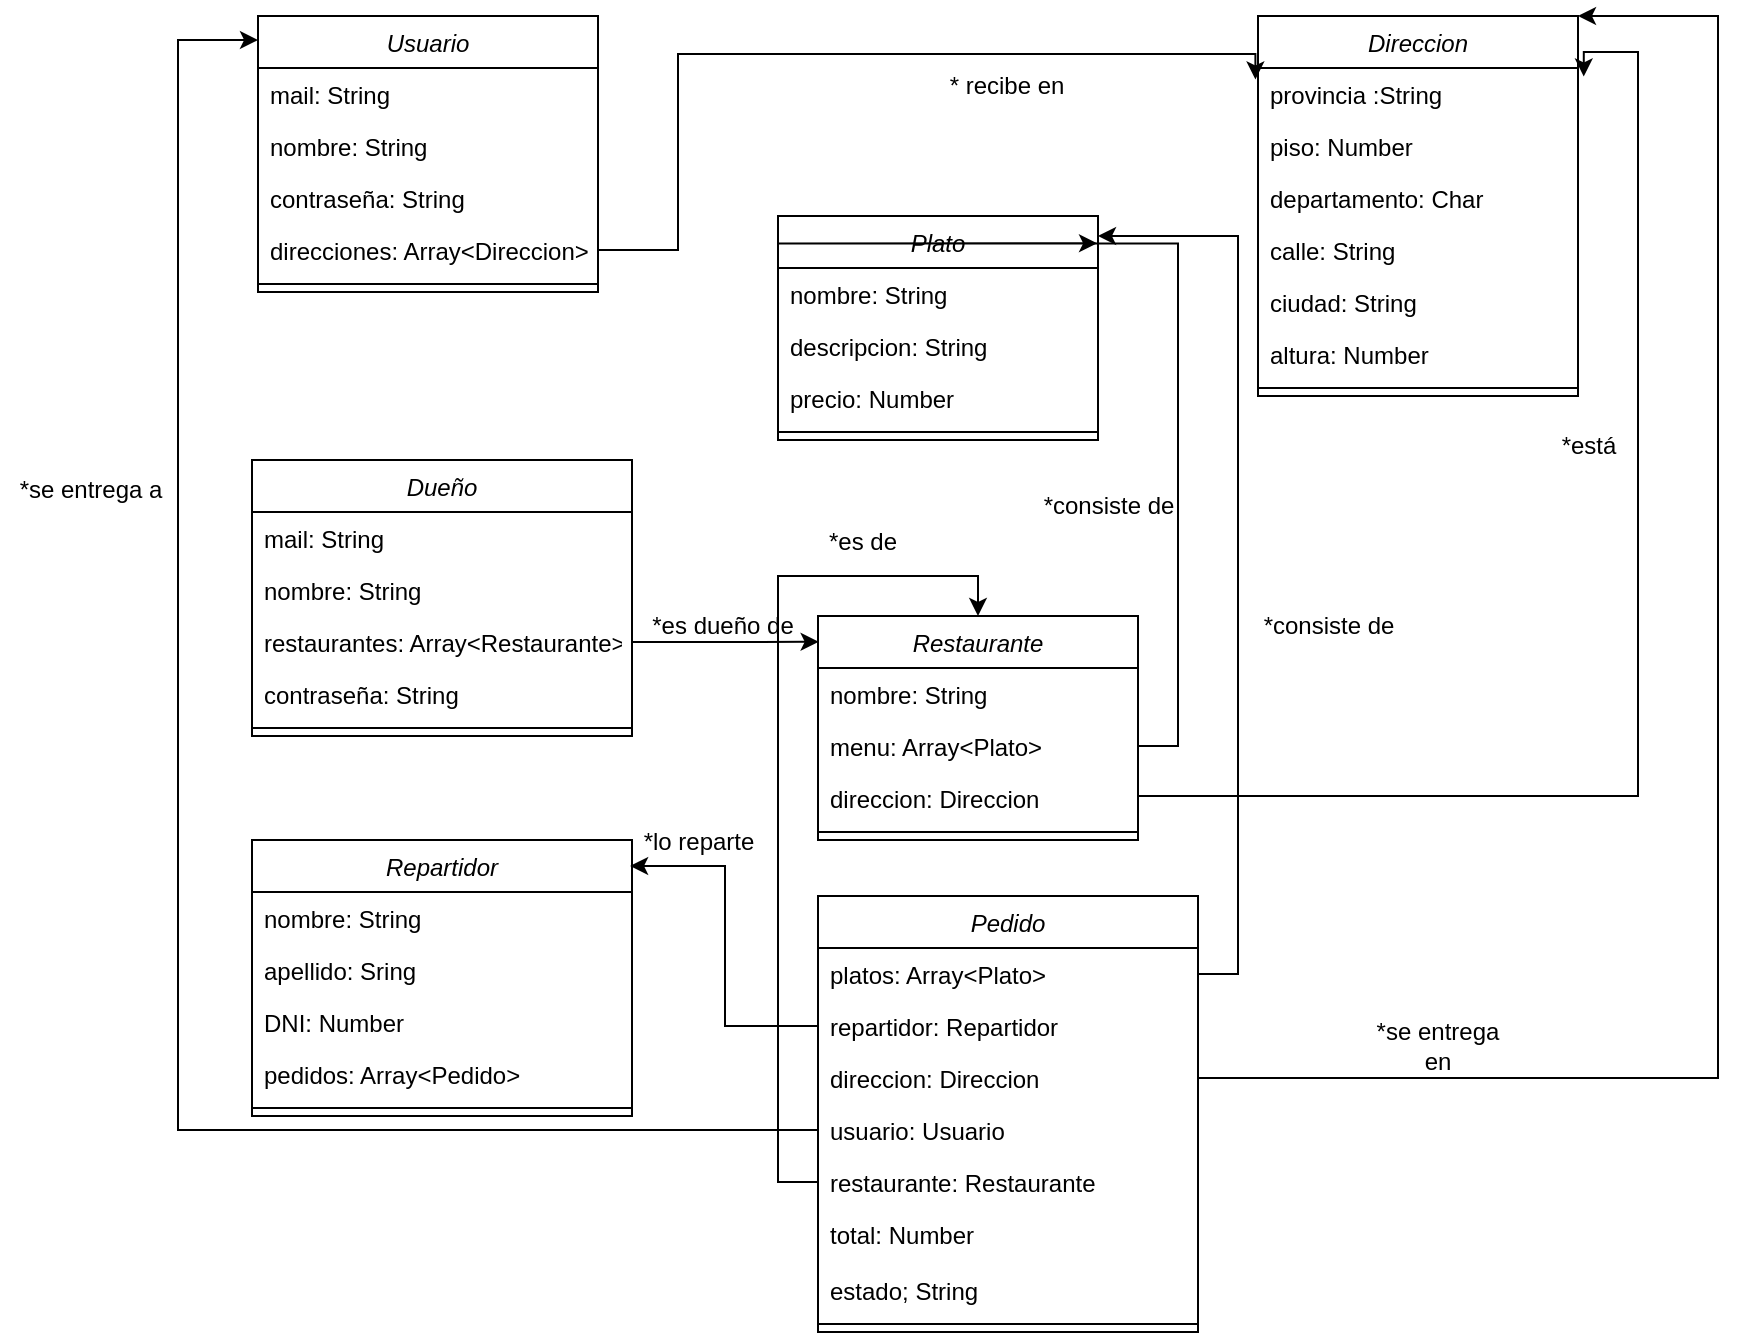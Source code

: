 <mxfile version="21.6.9" type="device">
  <diagram id="C5RBs43oDa-KdzZeNtuy" name="Page-1">
    <mxGraphModel dx="2227" dy="604" grid="1" gridSize="10" guides="1" tooltips="1" connect="1" arrows="1" fold="1" page="1" pageScale="1" pageWidth="827" pageHeight="1169" math="0" shadow="0">
      <root>
        <mxCell id="WIyWlLk6GJQsqaUBKTNV-0" />
        <mxCell id="WIyWlLk6GJQsqaUBKTNV-1" parent="WIyWlLk6GJQsqaUBKTNV-0" />
        <mxCell id="7gU3NC0PmtyTecjsofNY-123" value="Usuario" style="swimlane;fontStyle=2;align=center;verticalAlign=top;childLayout=stackLayout;horizontal=1;startSize=26;horizontalStack=0;resizeParent=1;resizeLast=0;collapsible=1;marginBottom=0;rounded=0;shadow=0;strokeWidth=1;" vertex="1" parent="WIyWlLk6GJQsqaUBKTNV-1">
          <mxGeometry x="69.0" y="50" width="170" height="138" as="geometry">
            <mxRectangle x="230" y="140" width="160" height="26" as="alternateBounds" />
          </mxGeometry>
        </mxCell>
        <mxCell id="7gU3NC0PmtyTecjsofNY-124" value="mail: String" style="text;align=left;verticalAlign=top;spacingLeft=4;spacingRight=4;overflow=hidden;rotatable=0;points=[[0,0.5],[1,0.5]];portConstraint=eastwest;" vertex="1" parent="7gU3NC0PmtyTecjsofNY-123">
          <mxGeometry y="26" width="170" height="26" as="geometry" />
        </mxCell>
        <mxCell id="7gU3NC0PmtyTecjsofNY-125" value="nombre: String" style="text;align=left;verticalAlign=top;spacingLeft=4;spacingRight=4;overflow=hidden;rotatable=0;points=[[0,0.5],[1,0.5]];portConstraint=eastwest;rounded=0;shadow=0;html=0;" vertex="1" parent="7gU3NC0PmtyTecjsofNY-123">
          <mxGeometry y="52" width="170" height="26" as="geometry" />
        </mxCell>
        <mxCell id="7gU3NC0PmtyTecjsofNY-126" value="contraseña: String" style="text;align=left;verticalAlign=top;spacingLeft=4;spacingRight=4;overflow=hidden;rotatable=0;points=[[0,0.5],[1,0.5]];portConstraint=eastwest;rounded=0;shadow=0;html=0;" vertex="1" parent="7gU3NC0PmtyTecjsofNY-123">
          <mxGeometry y="78" width="170" height="26" as="geometry" />
        </mxCell>
        <mxCell id="7gU3NC0PmtyTecjsofNY-127" value="direcciones: Array&lt;Direccion&gt;" style="text;align=left;verticalAlign=top;spacingLeft=4;spacingRight=4;overflow=hidden;rotatable=0;points=[[0,0.5],[1,0.5]];portConstraint=eastwest;rounded=0;shadow=0;html=0;" vertex="1" parent="7gU3NC0PmtyTecjsofNY-123">
          <mxGeometry y="104" width="170" height="26" as="geometry" />
        </mxCell>
        <mxCell id="7gU3NC0PmtyTecjsofNY-128" value="" style="line;html=1;strokeWidth=1;align=left;verticalAlign=middle;spacingTop=-1;spacingLeft=3;spacingRight=3;rotatable=0;labelPosition=right;points=[];portConstraint=eastwest;" vertex="1" parent="7gU3NC0PmtyTecjsofNY-123">
          <mxGeometry y="130" width="170" height="8" as="geometry" />
        </mxCell>
        <mxCell id="7gU3NC0PmtyTecjsofNY-129" value="Direccion" style="swimlane;fontStyle=2;align=center;verticalAlign=top;childLayout=stackLayout;horizontal=1;startSize=26;horizontalStack=0;resizeParent=1;resizeLast=0;collapsible=1;marginBottom=0;rounded=0;shadow=0;strokeWidth=1;" vertex="1" parent="WIyWlLk6GJQsqaUBKTNV-1">
          <mxGeometry x="569" y="50" width="160" height="190" as="geometry">
            <mxRectangle x="230" y="140" width="160" height="26" as="alternateBounds" />
          </mxGeometry>
        </mxCell>
        <mxCell id="7gU3NC0PmtyTecjsofNY-130" value="provincia :String" style="text;align=left;verticalAlign=top;spacingLeft=4;spacingRight=4;overflow=hidden;rotatable=0;points=[[0,0.5],[1,0.5]];portConstraint=eastwest;rounded=0;shadow=0;html=0;" vertex="1" parent="7gU3NC0PmtyTecjsofNY-129">
          <mxGeometry y="26" width="160" height="26" as="geometry" />
        </mxCell>
        <mxCell id="7gU3NC0PmtyTecjsofNY-1175" value="piso: Number" style="text;align=left;verticalAlign=top;spacingLeft=4;spacingRight=4;overflow=hidden;rotatable=0;points=[[0,0.5],[1,0.5]];portConstraint=eastwest;rounded=0;shadow=0;html=0;" vertex="1" parent="7gU3NC0PmtyTecjsofNY-129">
          <mxGeometry y="52" width="160" height="26" as="geometry" />
        </mxCell>
        <mxCell id="7gU3NC0PmtyTecjsofNY-1177" value="departamento: Char" style="text;align=left;verticalAlign=top;spacingLeft=4;spacingRight=4;overflow=hidden;rotatable=0;points=[[0,0.5],[1,0.5]];portConstraint=eastwest;rounded=0;shadow=0;html=0;" vertex="1" parent="7gU3NC0PmtyTecjsofNY-129">
          <mxGeometry y="78" width="160" height="26" as="geometry" />
        </mxCell>
        <mxCell id="7gU3NC0PmtyTecjsofNY-131" value="calle: String" style="text;align=left;verticalAlign=top;spacingLeft=4;spacingRight=4;overflow=hidden;rotatable=0;points=[[0,0.5],[1,0.5]];portConstraint=eastwest;rounded=0;shadow=0;html=0;" vertex="1" parent="7gU3NC0PmtyTecjsofNY-129">
          <mxGeometry y="104" width="160" height="26" as="geometry" />
        </mxCell>
        <mxCell id="7gU3NC0PmtyTecjsofNY-1168" value="ciudad: String" style="text;align=left;verticalAlign=top;spacingLeft=4;spacingRight=4;overflow=hidden;rotatable=0;points=[[0,0.5],[1,0.5]];portConstraint=eastwest;rounded=0;shadow=0;html=0;" vertex="1" parent="7gU3NC0PmtyTecjsofNY-129">
          <mxGeometry y="130" width="160" height="26" as="geometry" />
        </mxCell>
        <mxCell id="7gU3NC0PmtyTecjsofNY-132" value="altura: Number" style="text;align=left;verticalAlign=top;spacingLeft=4;spacingRight=4;overflow=hidden;rotatable=0;points=[[0,0.5],[1,0.5]];portConstraint=eastwest;rounded=0;shadow=0;html=0;" vertex="1" parent="7gU3NC0PmtyTecjsofNY-129">
          <mxGeometry y="156" width="160" height="26" as="geometry" />
        </mxCell>
        <mxCell id="7gU3NC0PmtyTecjsofNY-133" value="" style="line;html=1;strokeWidth=1;align=left;verticalAlign=middle;spacingTop=-1;spacingLeft=3;spacingRight=3;rotatable=0;labelPosition=right;points=[];portConstraint=eastwest;" vertex="1" parent="7gU3NC0PmtyTecjsofNY-129">
          <mxGeometry y="182" width="160" height="8" as="geometry" />
        </mxCell>
        <mxCell id="7gU3NC0PmtyTecjsofNY-134" style="edgeStyle=orthogonalEdgeStyle;rounded=0;orthogonalLoop=1;jettySize=auto;html=1;exitX=1;exitY=0.5;exitDx=0;exitDy=0;entryX=-0.008;entryY=0.167;entryDx=0;entryDy=0;entryPerimeter=0;" edge="1" parent="WIyWlLk6GJQsqaUBKTNV-1" source="7gU3NC0PmtyTecjsofNY-127" target="7gU3NC0PmtyTecjsofNY-129">
          <mxGeometry relative="1" as="geometry">
            <Array as="points">
              <mxPoint x="279" y="167" />
              <mxPoint x="279" y="69" />
            </Array>
          </mxGeometry>
        </mxCell>
        <mxCell id="7gU3NC0PmtyTecjsofNY-135" value="* recibe en" style="text;html=1;align=center;verticalAlign=middle;resizable=0;points=[];autosize=1;strokeColor=none;fillColor=none;" vertex="1" parent="WIyWlLk6GJQsqaUBKTNV-1">
          <mxGeometry x="403" y="70" width="80" height="30" as="geometry" />
        </mxCell>
        <mxCell id="7gU3NC0PmtyTecjsofNY-136" value="Dueño" style="swimlane;fontStyle=2;align=center;verticalAlign=top;childLayout=stackLayout;horizontal=1;startSize=26;horizontalStack=0;resizeParent=1;resizeLast=0;collapsible=1;marginBottom=0;rounded=0;shadow=0;strokeWidth=1;" vertex="1" parent="WIyWlLk6GJQsqaUBKTNV-1">
          <mxGeometry x="66.0" y="272" width="190" height="138" as="geometry">
            <mxRectangle x="230" y="140" width="160" height="26" as="alternateBounds" />
          </mxGeometry>
        </mxCell>
        <mxCell id="7gU3NC0PmtyTecjsofNY-137" value="mail: String" style="text;align=left;verticalAlign=top;spacingLeft=4;spacingRight=4;overflow=hidden;rotatable=0;points=[[0,0.5],[1,0.5]];portConstraint=eastwest;" vertex="1" parent="7gU3NC0PmtyTecjsofNY-136">
          <mxGeometry y="26" width="190" height="26" as="geometry" />
        </mxCell>
        <mxCell id="7gU3NC0PmtyTecjsofNY-138" value="nombre: String" style="text;align=left;verticalAlign=top;spacingLeft=4;spacingRight=4;overflow=hidden;rotatable=0;points=[[0,0.5],[1,0.5]];portConstraint=eastwest;rounded=0;shadow=0;html=0;" vertex="1" parent="7gU3NC0PmtyTecjsofNY-136">
          <mxGeometry y="52" width="190" height="26" as="geometry" />
        </mxCell>
        <mxCell id="7gU3NC0PmtyTecjsofNY-139" value="restaurantes: Array&lt;Restaurante&gt;" style="text;align=left;verticalAlign=top;spacingLeft=4;spacingRight=4;overflow=hidden;rotatable=0;points=[[0,0.5],[1,0.5]];portConstraint=eastwest;rounded=0;shadow=0;html=0;" vertex="1" parent="7gU3NC0PmtyTecjsofNY-136">
          <mxGeometry y="78" width="190" height="26" as="geometry" />
        </mxCell>
        <mxCell id="7gU3NC0PmtyTecjsofNY-140" value="contraseña: String" style="text;align=left;verticalAlign=top;spacingLeft=4;spacingRight=4;overflow=hidden;rotatable=0;points=[[0,0.5],[1,0.5]];portConstraint=eastwest;rounded=0;shadow=0;html=0;" vertex="1" parent="7gU3NC0PmtyTecjsofNY-136">
          <mxGeometry y="104" width="190" height="26" as="geometry" />
        </mxCell>
        <mxCell id="7gU3NC0PmtyTecjsofNY-141" value="" style="line;html=1;strokeWidth=1;align=left;verticalAlign=middle;spacingTop=-1;spacingLeft=3;spacingRight=3;rotatable=0;labelPosition=right;points=[];portConstraint=eastwest;" vertex="1" parent="7gU3NC0PmtyTecjsofNY-136">
          <mxGeometry y="130" width="190" height="8" as="geometry" />
        </mxCell>
        <mxCell id="7gU3NC0PmtyTecjsofNY-142" value="Restaurante" style="swimlane;fontStyle=2;align=center;verticalAlign=top;childLayout=stackLayout;horizontal=1;startSize=26;horizontalStack=0;resizeParent=1;resizeLast=0;collapsible=1;marginBottom=0;rounded=0;shadow=0;strokeWidth=1;" vertex="1" parent="WIyWlLk6GJQsqaUBKTNV-1">
          <mxGeometry x="349" y="350" width="160" height="112" as="geometry">
            <mxRectangle x="230" y="140" width="160" height="26" as="alternateBounds" />
          </mxGeometry>
        </mxCell>
        <mxCell id="7gU3NC0PmtyTecjsofNY-143" value="nombre: String" style="text;align=left;verticalAlign=top;spacingLeft=4;spacingRight=4;overflow=hidden;rotatable=0;points=[[0,0.5],[1,0.5]];portConstraint=eastwest;rounded=0;shadow=0;html=0;" vertex="1" parent="7gU3NC0PmtyTecjsofNY-142">
          <mxGeometry y="26" width="160" height="26" as="geometry" />
        </mxCell>
        <mxCell id="7gU3NC0PmtyTecjsofNY-144" value="menu: Array&lt;Plato&gt;" style="text;align=left;verticalAlign=top;spacingLeft=4;spacingRight=4;overflow=hidden;rotatable=0;points=[[0,0.5],[1,0.5]];portConstraint=eastwest;rounded=0;shadow=0;html=0;" vertex="1" parent="7gU3NC0PmtyTecjsofNY-142">
          <mxGeometry y="52" width="160" height="26" as="geometry" />
        </mxCell>
        <mxCell id="7gU3NC0PmtyTecjsofNY-145" value="direccion: Direccion" style="text;align=left;verticalAlign=top;spacingLeft=4;spacingRight=4;overflow=hidden;rotatable=0;points=[[0,0.5],[1,0.5]];portConstraint=eastwest;rounded=0;shadow=0;html=0;" vertex="1" parent="7gU3NC0PmtyTecjsofNY-142">
          <mxGeometry y="78" width="160" height="26" as="geometry" />
        </mxCell>
        <mxCell id="7gU3NC0PmtyTecjsofNY-146" value="" style="line;html=1;strokeWidth=1;align=left;verticalAlign=middle;spacingTop=-1;spacingLeft=3;spacingRight=3;rotatable=0;labelPosition=right;points=[];portConstraint=eastwest;" vertex="1" parent="7gU3NC0PmtyTecjsofNY-142">
          <mxGeometry y="104" width="160" height="8" as="geometry" />
        </mxCell>
        <mxCell id="7gU3NC0PmtyTecjsofNY-147" style="edgeStyle=orthogonalEdgeStyle;rounded=0;orthogonalLoop=1;jettySize=auto;html=1;exitX=1;exitY=0.5;exitDx=0;exitDy=0;entryX=1.018;entryY=0.159;entryDx=0;entryDy=0;entryPerimeter=0;" edge="1" parent="WIyWlLk6GJQsqaUBKTNV-1" source="7gU3NC0PmtyTecjsofNY-145" target="7gU3NC0PmtyTecjsofNY-129">
          <mxGeometry relative="1" as="geometry">
            <Array as="points">
              <mxPoint x="759" y="440" />
              <mxPoint x="759" y="68" />
            </Array>
          </mxGeometry>
        </mxCell>
        <mxCell id="7gU3NC0PmtyTecjsofNY-148" value="*está" style="text;html=1;align=center;verticalAlign=middle;resizable=0;points=[];autosize=1;strokeColor=none;fillColor=none;rotation=0;" vertex="1" parent="WIyWlLk6GJQsqaUBKTNV-1">
          <mxGeometry x="709" y="250" width="50" height="30" as="geometry" />
        </mxCell>
        <mxCell id="7gU3NC0PmtyTecjsofNY-149" value="Plato" style="swimlane;fontStyle=2;align=center;verticalAlign=top;childLayout=stackLayout;horizontal=1;startSize=26;horizontalStack=0;resizeParent=1;resizeLast=0;collapsible=1;marginBottom=0;rounded=0;shadow=0;strokeWidth=1;" vertex="1" parent="WIyWlLk6GJQsqaUBKTNV-1">
          <mxGeometry x="329" y="150" width="160" height="112" as="geometry">
            <mxRectangle x="230" y="140" width="160" height="26" as="alternateBounds" />
          </mxGeometry>
        </mxCell>
        <mxCell id="7gU3NC0PmtyTecjsofNY-150" value="nombre: String" style="text;align=left;verticalAlign=top;spacingLeft=4;spacingRight=4;overflow=hidden;rotatable=0;points=[[0,0.5],[1,0.5]];portConstraint=eastwest;rounded=0;shadow=0;html=0;" vertex="1" parent="7gU3NC0PmtyTecjsofNY-149">
          <mxGeometry y="26" width="160" height="26" as="geometry" />
        </mxCell>
        <mxCell id="7gU3NC0PmtyTecjsofNY-151" value="descripcion: String" style="text;align=left;verticalAlign=top;spacingLeft=4;spacingRight=4;overflow=hidden;rotatable=0;points=[[0,0.5],[1,0.5]];portConstraint=eastwest;" vertex="1" parent="7gU3NC0PmtyTecjsofNY-149">
          <mxGeometry y="52" width="160" height="26" as="geometry" />
        </mxCell>
        <mxCell id="7gU3NC0PmtyTecjsofNY-152" value="precio: Number" style="text;align=left;verticalAlign=top;spacingLeft=4;spacingRight=4;overflow=hidden;rotatable=0;points=[[0,0.5],[1,0.5]];portConstraint=eastwest;rounded=0;shadow=0;html=0;" vertex="1" parent="7gU3NC0PmtyTecjsofNY-149">
          <mxGeometry y="78" width="160" height="26" as="geometry" />
        </mxCell>
        <mxCell id="7gU3NC0PmtyTecjsofNY-153" value="" style="line;html=1;strokeWidth=1;align=left;verticalAlign=middle;spacingTop=-1;spacingLeft=3;spacingRight=3;rotatable=0;labelPosition=right;points=[];portConstraint=eastwest;" vertex="1" parent="7gU3NC0PmtyTecjsofNY-149">
          <mxGeometry y="104" width="160" height="8" as="geometry" />
        </mxCell>
        <mxCell id="7gU3NC0PmtyTecjsofNY-154" style="edgeStyle=orthogonalEdgeStyle;rounded=0;orthogonalLoop=1;jettySize=auto;html=1;exitX=1;exitY=0.5;exitDx=0;exitDy=0;entryX=0.997;entryY=0.122;entryDx=0;entryDy=0;entryPerimeter=0;" edge="1" parent="WIyWlLk6GJQsqaUBKTNV-1" source="7gU3NC0PmtyTecjsofNY-144" target="7gU3NC0PmtyTecjsofNY-149">
          <mxGeometry relative="1" as="geometry" />
        </mxCell>
        <mxCell id="7gU3NC0PmtyTecjsofNY-155" value="*consiste de" style="text;html=1;align=center;verticalAlign=middle;resizable=0;points=[];autosize=1;strokeColor=none;fillColor=none;rotation=0;" vertex="1" parent="WIyWlLk6GJQsqaUBKTNV-1">
          <mxGeometry x="559" y="340" width="90" height="30" as="geometry" />
        </mxCell>
        <mxCell id="7gU3NC0PmtyTecjsofNY-156" style="edgeStyle=orthogonalEdgeStyle;rounded=0;orthogonalLoop=1;jettySize=auto;html=1;exitX=1;exitY=0.5;exitDx=0;exitDy=0;entryX=0.002;entryY=0.115;entryDx=0;entryDy=0;entryPerimeter=0;" edge="1" parent="WIyWlLk6GJQsqaUBKTNV-1" source="7gU3NC0PmtyTecjsofNY-139" target="7gU3NC0PmtyTecjsofNY-142">
          <mxGeometry relative="1" as="geometry" />
        </mxCell>
        <mxCell id="7gU3NC0PmtyTecjsofNY-157" value="*es dueño de" style="text;html=1;align=center;verticalAlign=middle;resizable=0;points=[];autosize=1;strokeColor=none;fillColor=none;" vertex="1" parent="WIyWlLk6GJQsqaUBKTNV-1">
          <mxGeometry x="256.0" y="340" width="90" height="30" as="geometry" />
        </mxCell>
        <mxCell id="7gU3NC0PmtyTecjsofNY-158" value="Repartidor" style="swimlane;fontStyle=2;align=center;verticalAlign=top;childLayout=stackLayout;horizontal=1;startSize=26;horizontalStack=0;resizeParent=1;resizeLast=0;collapsible=1;marginBottom=0;rounded=0;shadow=0;strokeWidth=1;" vertex="1" parent="WIyWlLk6GJQsqaUBKTNV-1">
          <mxGeometry x="66.0" y="462" width="190" height="138" as="geometry">
            <mxRectangle x="230" y="140" width="160" height="26" as="alternateBounds" />
          </mxGeometry>
        </mxCell>
        <mxCell id="7gU3NC0PmtyTecjsofNY-159" value="nombre: String" style="text;align=left;verticalAlign=top;spacingLeft=4;spacingRight=4;overflow=hidden;rotatable=0;points=[[0,0.5],[1,0.5]];portConstraint=eastwest;rounded=0;shadow=0;html=0;" vertex="1" parent="7gU3NC0PmtyTecjsofNY-158">
          <mxGeometry y="26" width="190" height="26" as="geometry" />
        </mxCell>
        <mxCell id="7gU3NC0PmtyTecjsofNY-160" value="apellido: Sring" style="text;align=left;verticalAlign=top;spacingLeft=4;spacingRight=4;overflow=hidden;rotatable=0;points=[[0,0.5],[1,0.5]];portConstraint=eastwest;rounded=0;shadow=0;html=0;" vertex="1" parent="7gU3NC0PmtyTecjsofNY-158">
          <mxGeometry y="52" width="190" height="26" as="geometry" />
        </mxCell>
        <mxCell id="7gU3NC0PmtyTecjsofNY-161" value="DNI: Number" style="text;align=left;verticalAlign=top;spacingLeft=4;spacingRight=4;overflow=hidden;rotatable=0;points=[[0,0.5],[1,0.5]];portConstraint=eastwest;rounded=0;shadow=0;html=0;" vertex="1" parent="7gU3NC0PmtyTecjsofNY-158">
          <mxGeometry y="78" width="190" height="26" as="geometry" />
        </mxCell>
        <mxCell id="7gU3NC0PmtyTecjsofNY-162" value="pedidos: Array&lt;Pedido&gt;" style="text;align=left;verticalAlign=top;spacingLeft=4;spacingRight=4;overflow=hidden;rotatable=0;points=[[0,0.5],[1,0.5]];portConstraint=eastwest;rounded=0;shadow=0;html=0;" vertex="1" parent="7gU3NC0PmtyTecjsofNY-158">
          <mxGeometry y="104" width="190" height="26" as="geometry" />
        </mxCell>
        <mxCell id="7gU3NC0PmtyTecjsofNY-163" value="" style="line;html=1;strokeWidth=1;align=left;verticalAlign=middle;spacingTop=-1;spacingLeft=3;spacingRight=3;rotatable=0;labelPosition=right;points=[];portConstraint=eastwest;" vertex="1" parent="7gU3NC0PmtyTecjsofNY-158">
          <mxGeometry y="130" width="190" height="8" as="geometry" />
        </mxCell>
        <mxCell id="7gU3NC0PmtyTecjsofNY-164" value="Pedido" style="swimlane;fontStyle=2;align=center;verticalAlign=top;childLayout=stackLayout;horizontal=1;startSize=26;horizontalStack=0;resizeParent=1;resizeLast=0;collapsible=1;marginBottom=0;rounded=0;shadow=0;strokeWidth=1;" vertex="1" parent="WIyWlLk6GJQsqaUBKTNV-1">
          <mxGeometry x="349" y="490" width="190" height="218" as="geometry">
            <mxRectangle x="230" y="140" width="160" height="26" as="alternateBounds" />
          </mxGeometry>
        </mxCell>
        <mxCell id="7gU3NC0PmtyTecjsofNY-165" value="platos: Array&lt;Plato&gt;" style="text;align=left;verticalAlign=top;spacingLeft=4;spacingRight=4;overflow=hidden;rotatable=0;points=[[0,0.5],[1,0.5]];portConstraint=eastwest;rounded=0;shadow=0;html=0;" vertex="1" parent="7gU3NC0PmtyTecjsofNY-164">
          <mxGeometry y="26" width="190" height="26" as="geometry" />
        </mxCell>
        <mxCell id="7gU3NC0PmtyTecjsofNY-166" value="repartidor: Repartidor" style="text;align=left;verticalAlign=top;spacingLeft=4;spacingRight=4;overflow=hidden;rotatable=0;points=[[0,0.5],[1,0.5]];portConstraint=eastwest;rounded=0;shadow=0;html=0;" vertex="1" parent="7gU3NC0PmtyTecjsofNY-164">
          <mxGeometry y="52" width="190" height="26" as="geometry" />
        </mxCell>
        <mxCell id="7gU3NC0PmtyTecjsofNY-167" value="direccion: Direccion" style="text;align=left;verticalAlign=top;spacingLeft=4;spacingRight=4;overflow=hidden;rotatable=0;points=[[0,0.5],[1,0.5]];portConstraint=eastwest;rounded=0;shadow=0;html=0;" vertex="1" parent="7gU3NC0PmtyTecjsofNY-164">
          <mxGeometry y="78" width="190" height="26" as="geometry" />
        </mxCell>
        <mxCell id="7gU3NC0PmtyTecjsofNY-168" value="usuario: Usuario" style="text;align=left;verticalAlign=top;spacingLeft=4;spacingRight=4;overflow=hidden;rotatable=0;points=[[0,0.5],[1,0.5]];portConstraint=eastwest;rounded=0;shadow=0;html=0;" vertex="1" parent="7gU3NC0PmtyTecjsofNY-164">
          <mxGeometry y="104" width="190" height="26" as="geometry" />
        </mxCell>
        <mxCell id="7gU3NC0PmtyTecjsofNY-169" value="restaurante: Restaurante" style="text;align=left;verticalAlign=top;spacingLeft=4;spacingRight=4;overflow=hidden;rotatable=0;points=[[0,0.5],[1,0.5]];portConstraint=eastwest;rounded=0;shadow=0;html=0;" vertex="1" parent="7gU3NC0PmtyTecjsofNY-164">
          <mxGeometry y="130" width="190" height="26" as="geometry" />
        </mxCell>
        <mxCell id="7gU3NC0PmtyTecjsofNY-170" value="total: Number&#xa;&#xa;estado; String&#xa;" style="text;align=left;verticalAlign=top;spacingLeft=4;spacingRight=4;overflow=hidden;rotatable=0;points=[[0,0.5],[1,0.5]];portConstraint=eastwest;rounded=0;shadow=0;html=0;" vertex="1" parent="7gU3NC0PmtyTecjsofNY-164">
          <mxGeometry y="156" width="190" height="54" as="geometry" />
        </mxCell>
        <mxCell id="7gU3NC0PmtyTecjsofNY-171" value="" style="line;html=1;strokeWidth=1;align=left;verticalAlign=middle;spacingTop=-1;spacingLeft=3;spacingRight=3;rotatable=0;labelPosition=right;points=[];portConstraint=eastwest;" vertex="1" parent="7gU3NC0PmtyTecjsofNY-164">
          <mxGeometry y="210" width="190" height="8" as="geometry" />
        </mxCell>
        <mxCell id="7gU3NC0PmtyTecjsofNY-172" style="edgeStyle=orthogonalEdgeStyle;rounded=0;orthogonalLoop=1;jettySize=auto;html=1;exitX=0;exitY=0.5;exitDx=0;exitDy=0;entryX=0.995;entryY=0.094;entryDx=0;entryDy=0;entryPerimeter=0;" edge="1" parent="WIyWlLk6GJQsqaUBKTNV-1" source="7gU3NC0PmtyTecjsofNY-166" target="7gU3NC0PmtyTecjsofNY-158">
          <mxGeometry relative="1" as="geometry" />
        </mxCell>
        <mxCell id="7gU3NC0PmtyTecjsofNY-173" value="*lo reparte" style="text;html=1;align=center;verticalAlign=middle;resizable=0;points=[];autosize=1;strokeColor=none;fillColor=none;" vertex="1" parent="WIyWlLk6GJQsqaUBKTNV-1">
          <mxGeometry x="249.0" y="448" width="80" height="30" as="geometry" />
        </mxCell>
        <mxCell id="7gU3NC0PmtyTecjsofNY-174" style="edgeStyle=orthogonalEdgeStyle;rounded=0;orthogonalLoop=1;jettySize=auto;html=1;exitX=1;exitY=0.5;exitDx=0;exitDy=0;entryX=1;entryY=0.089;entryDx=0;entryDy=0;entryPerimeter=0;" edge="1" parent="WIyWlLk6GJQsqaUBKTNV-1" source="7gU3NC0PmtyTecjsofNY-165" target="7gU3NC0PmtyTecjsofNY-149">
          <mxGeometry relative="1" as="geometry" />
        </mxCell>
        <mxCell id="7gU3NC0PmtyTecjsofNY-175" value="*consiste de" style="text;html=1;align=center;verticalAlign=middle;resizable=0;points=[];autosize=1;strokeColor=none;fillColor=none;rotation=0;" vertex="1" parent="WIyWlLk6GJQsqaUBKTNV-1">
          <mxGeometry x="449" y="280" width="90" height="30" as="geometry" />
        </mxCell>
        <mxCell id="7gU3NC0PmtyTecjsofNY-176" style="edgeStyle=orthogonalEdgeStyle;rounded=0;orthogonalLoop=1;jettySize=auto;html=1;exitX=1;exitY=0.5;exitDx=0;exitDy=0;entryX=1;entryY=0;entryDx=0;entryDy=0;" edge="1" parent="WIyWlLk6GJQsqaUBKTNV-1" source="7gU3NC0PmtyTecjsofNY-167" target="7gU3NC0PmtyTecjsofNY-129">
          <mxGeometry relative="1" as="geometry">
            <Array as="points">
              <mxPoint x="799" y="581" />
              <mxPoint x="799" y="50" />
            </Array>
          </mxGeometry>
        </mxCell>
        <mxCell id="7gU3NC0PmtyTecjsofNY-177" value="*se entrega en" style="text;html=1;strokeColor=none;fillColor=none;align=center;verticalAlign=middle;whiteSpace=wrap;rounded=0;" vertex="1" parent="WIyWlLk6GJQsqaUBKTNV-1">
          <mxGeometry x="619" y="550" width="80" height="30" as="geometry" />
        </mxCell>
        <mxCell id="7gU3NC0PmtyTecjsofNY-178" style="edgeStyle=orthogonalEdgeStyle;rounded=0;orthogonalLoop=1;jettySize=auto;html=1;exitX=0;exitY=0.5;exitDx=0;exitDy=0;entryX=0;entryY=0.087;entryDx=0;entryDy=0;entryPerimeter=0;" edge="1" parent="WIyWlLk6GJQsqaUBKTNV-1" source="7gU3NC0PmtyTecjsofNY-168" target="7gU3NC0PmtyTecjsofNY-123">
          <mxGeometry relative="1" as="geometry">
            <Array as="points">
              <mxPoint x="29.0" y="607" />
              <mxPoint x="29.0" y="62" />
            </Array>
          </mxGeometry>
        </mxCell>
        <mxCell id="7gU3NC0PmtyTecjsofNY-179" style="edgeStyle=orthogonalEdgeStyle;rounded=0;orthogonalLoop=1;jettySize=auto;html=1;exitX=0;exitY=0.5;exitDx=0;exitDy=0;entryX=0.5;entryY=0;entryDx=0;entryDy=0;" edge="1" parent="WIyWlLk6GJQsqaUBKTNV-1" source="7gU3NC0PmtyTecjsofNY-169" target="7gU3NC0PmtyTecjsofNY-142">
          <mxGeometry relative="1" as="geometry">
            <Array as="points">
              <mxPoint x="329" y="633" />
              <mxPoint x="329" y="330" />
              <mxPoint x="429" y="330" />
            </Array>
          </mxGeometry>
        </mxCell>
        <mxCell id="7gU3NC0PmtyTecjsofNY-180" value="*es de" style="text;html=1;align=center;verticalAlign=middle;resizable=0;points=[];autosize=1;strokeColor=none;fillColor=none;" vertex="1" parent="WIyWlLk6GJQsqaUBKTNV-1">
          <mxGeometry x="341" y="298" width="60" height="30" as="geometry" />
        </mxCell>
        <mxCell id="7gU3NC0PmtyTecjsofNY-1167" value="*se entrega a" style="text;html=1;align=center;verticalAlign=middle;resizable=0;points=[];autosize=1;strokeColor=none;fillColor=none;" vertex="1" parent="WIyWlLk6GJQsqaUBKTNV-1">
          <mxGeometry x="-60" y="272" width="90" height="30" as="geometry" />
        </mxCell>
      </root>
    </mxGraphModel>
  </diagram>
</mxfile>
